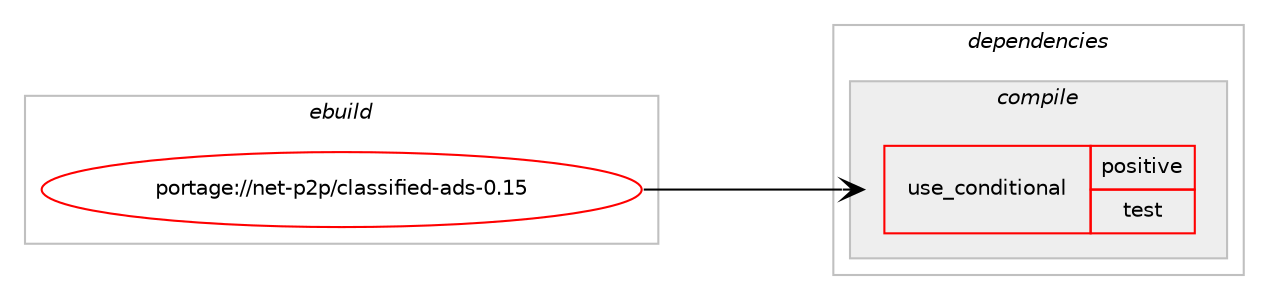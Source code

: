 digraph prolog {

# *************
# Graph options
# *************

newrank=true;
concentrate=true;
compound=true;
graph [rankdir=LR,fontname=Helvetica,fontsize=10,ranksep=1.5];#, ranksep=2.5, nodesep=0.2];
edge  [arrowhead=vee];
node  [fontname=Helvetica,fontsize=10];

# **********
# The ebuild
# **********

subgraph cluster_leftcol {
color=gray;
rank=same;
label=<<i>ebuild</i>>;
id [label="portage://net-p2p/classified-ads-0.15", color=red, width=4, href="../net-p2p/classified-ads-0.15.svg"];
}

# ****************
# The dependencies
# ****************

subgraph cluster_midcol {
color=gray;
label=<<i>dependencies</i>>;
subgraph cluster_compile {
fillcolor="#eeeeee";
style=filled;
label=<<i>compile</i>>;
subgraph cond532 {
dependency680 [label=<<TABLE BORDER="0" CELLBORDER="1" CELLSPACING="0" CELLPADDING="4"><TR><TD ROWSPAN="3" CELLPADDING="10">use_conditional</TD></TR><TR><TD>positive</TD></TR><TR><TD>test</TD></TR></TABLE>>, shape=none, color=red];
# *** BEGIN UNKNOWN DEPENDENCY TYPE (TODO) ***
# dependency680 -> package_dependency(portage://net-p2p/classified-ads-0.15,install,no,dev-libs,libgcrypt,none,[,,],[slot(0)],[])
# *** END UNKNOWN DEPENDENCY TYPE (TODO) ***

# *** BEGIN UNKNOWN DEPENDENCY TYPE (TODO) ***
# dependency680 -> package_dependency(portage://net-p2p/classified-ads-0.15,install,no,dev-qt,qttest,none,[,,],[slot(5)],[])
# *** END UNKNOWN DEPENDENCY TYPE (TODO) ***

# *** BEGIN UNKNOWN DEPENDENCY TYPE (TODO) ***
# dependency680 -> package_dependency(portage://net-p2p/classified-ads-0.15,install,no,dev-debug,gdb,none,[,,],[slot(0)],[])
# *** END UNKNOWN DEPENDENCY TYPE (TODO) ***

}
id:e -> dependency680:w [weight=20,style="solid",arrowhead="vee"];
# *** BEGIN UNKNOWN DEPENDENCY TYPE (TODO) ***
# id -> package_dependency(portage://net-p2p/classified-ads-0.15,install,no,app-arch,bzip2,none,[,,],[],[])
# *** END UNKNOWN DEPENDENCY TYPE (TODO) ***

# *** BEGIN UNKNOWN DEPENDENCY TYPE (TODO) ***
# id -> package_dependency(portage://net-p2p/classified-ads-0.15,install,no,dev-lang,tcl,none,[,,],any_same_slot,[])
# *** END UNKNOWN DEPENDENCY TYPE (TODO) ***

# *** BEGIN UNKNOWN DEPENDENCY TYPE (TODO) ***
# id -> package_dependency(portage://net-p2p/classified-ads-0.15,install,no,dev-lang,tk,none,[,,],any_same_slot,[])
# *** END UNKNOWN DEPENDENCY TYPE (TODO) ***

# *** BEGIN UNKNOWN DEPENDENCY TYPE (TODO) ***
# id -> package_dependency(portage://net-p2p/classified-ads-0.15,install,no,dev-libs,openssl,none,[,,],[slot(0),equal],[])
# *** END UNKNOWN DEPENDENCY TYPE (TODO) ***

# *** BEGIN UNKNOWN DEPENDENCY TYPE (TODO) ***
# id -> package_dependency(portage://net-p2p/classified-ads-0.15,install,no,dev-qt,qtcore,none,[,,],[slot(5)],[])
# *** END UNKNOWN DEPENDENCY TYPE (TODO) ***

# *** BEGIN UNKNOWN DEPENDENCY TYPE (TODO) ***
# id -> package_dependency(portage://net-p2p/classified-ads-0.15,install,no,dev-qt,qtgui,none,[,,],[slot(5)],[])
# *** END UNKNOWN DEPENDENCY TYPE (TODO) ***

# *** BEGIN UNKNOWN DEPENDENCY TYPE (TODO) ***
# id -> package_dependency(portage://net-p2p/classified-ads-0.15,install,no,dev-qt,qtmultimedia,none,[,,],[slot(5)],[use(enable(widgets),none)])
# *** END UNKNOWN DEPENDENCY TYPE (TODO) ***

# *** BEGIN UNKNOWN DEPENDENCY TYPE (TODO) ***
# id -> package_dependency(portage://net-p2p/classified-ads-0.15,install,no,dev-qt,qtnetwork,none,[,,],[slot(5)],[use(enable(ssl),none)])
# *** END UNKNOWN DEPENDENCY TYPE (TODO) ***

# *** BEGIN UNKNOWN DEPENDENCY TYPE (TODO) ***
# id -> package_dependency(portage://net-p2p/classified-ads-0.15,install,no,dev-qt,qtprintsupport,none,[,,],[slot(5)],[])
# *** END UNKNOWN DEPENDENCY TYPE (TODO) ***

# *** BEGIN UNKNOWN DEPENDENCY TYPE (TODO) ***
# id -> package_dependency(portage://net-p2p/classified-ads-0.15,install,no,dev-qt,qtsql,none,[,,],[slot(5)],[use(enable(sqlite),none)])
# *** END UNKNOWN DEPENDENCY TYPE (TODO) ***

# *** BEGIN UNKNOWN DEPENDENCY TYPE (TODO) ***
# id -> package_dependency(portage://net-p2p/classified-ads-0.15,install,no,dev-qt,qtwidgets,none,[,,],[slot(5)],[])
# *** END UNKNOWN DEPENDENCY TYPE (TODO) ***

# *** BEGIN UNKNOWN DEPENDENCY TYPE (TODO) ***
# id -> package_dependency(portage://net-p2p/classified-ads-0.15,install,no,media-libs,opus,none,[,,],[],[])
# *** END UNKNOWN DEPENDENCY TYPE (TODO) ***

# *** BEGIN UNKNOWN DEPENDENCY TYPE (TODO) ***
# id -> package_dependency(portage://net-p2p/classified-ads-0.15,install,no,net-libs,libnatpmp,none,[,,],[],[])
# *** END UNKNOWN DEPENDENCY TYPE (TODO) ***

# *** BEGIN UNKNOWN DEPENDENCY TYPE (TODO) ***
# id -> package_dependency(portage://net-p2p/classified-ads-0.15,install,no,net-libs,miniupnpc,none,[,,],any_same_slot,[])
# *** END UNKNOWN DEPENDENCY TYPE (TODO) ***

# *** BEGIN UNKNOWN DEPENDENCY TYPE (TODO) ***
# id -> package_dependency(portage://net-p2p/classified-ads-0.15,install,no,sys-apps,file,none,[,,],[],[])
# *** END UNKNOWN DEPENDENCY TYPE (TODO) ***

# *** BEGIN UNKNOWN DEPENDENCY TYPE (TODO) ***
# id -> package_dependency(portage://net-p2p/classified-ads-0.15,install,no,sys-libs,zlib,none,[,,],[],[])
# *** END UNKNOWN DEPENDENCY TYPE (TODO) ***

# *** BEGIN UNKNOWN DEPENDENCY TYPE (TODO) ***
# id -> package_dependency(portage://net-p2p/classified-ads-0.15,install,no,virtual,libintl,none,[,,],[],[])
# *** END UNKNOWN DEPENDENCY TYPE (TODO) ***

}
subgraph cluster_compileandrun {
fillcolor="#eeeeee";
style=filled;
label=<<i>compile and run</i>>;
}
subgraph cluster_run {
fillcolor="#eeeeee";
style=filled;
label=<<i>run</i>>;
# *** BEGIN UNKNOWN DEPENDENCY TYPE (TODO) ***
# id -> package_dependency(portage://net-p2p/classified-ads-0.15,run,no,app-arch,bzip2,none,[,,],[],[])
# *** END UNKNOWN DEPENDENCY TYPE (TODO) ***

# *** BEGIN UNKNOWN DEPENDENCY TYPE (TODO) ***
# id -> package_dependency(portage://net-p2p/classified-ads-0.15,run,no,dev-lang,tcl,none,[,,],any_same_slot,[])
# *** END UNKNOWN DEPENDENCY TYPE (TODO) ***

# *** BEGIN UNKNOWN DEPENDENCY TYPE (TODO) ***
# id -> package_dependency(portage://net-p2p/classified-ads-0.15,run,no,dev-lang,tk,none,[,,],any_same_slot,[])
# *** END UNKNOWN DEPENDENCY TYPE (TODO) ***

# *** BEGIN UNKNOWN DEPENDENCY TYPE (TODO) ***
# id -> package_dependency(portage://net-p2p/classified-ads-0.15,run,no,dev-libs,openssl,none,[,,],[slot(0),equal],[])
# *** END UNKNOWN DEPENDENCY TYPE (TODO) ***

# *** BEGIN UNKNOWN DEPENDENCY TYPE (TODO) ***
# id -> package_dependency(portage://net-p2p/classified-ads-0.15,run,no,dev-qt,qtcore,none,[,,],[slot(5)],[])
# *** END UNKNOWN DEPENDENCY TYPE (TODO) ***

# *** BEGIN UNKNOWN DEPENDENCY TYPE (TODO) ***
# id -> package_dependency(portage://net-p2p/classified-ads-0.15,run,no,dev-qt,qtgui,none,[,,],[slot(5)],[])
# *** END UNKNOWN DEPENDENCY TYPE (TODO) ***

# *** BEGIN UNKNOWN DEPENDENCY TYPE (TODO) ***
# id -> package_dependency(portage://net-p2p/classified-ads-0.15,run,no,dev-qt,qtmultimedia,none,[,,],[slot(5)],[use(enable(widgets),none)])
# *** END UNKNOWN DEPENDENCY TYPE (TODO) ***

# *** BEGIN UNKNOWN DEPENDENCY TYPE (TODO) ***
# id -> package_dependency(portage://net-p2p/classified-ads-0.15,run,no,dev-qt,qtnetwork,none,[,,],[slot(5)],[use(enable(ssl),none)])
# *** END UNKNOWN DEPENDENCY TYPE (TODO) ***

# *** BEGIN UNKNOWN DEPENDENCY TYPE (TODO) ***
# id -> package_dependency(portage://net-p2p/classified-ads-0.15,run,no,dev-qt,qtprintsupport,none,[,,],[slot(5)],[])
# *** END UNKNOWN DEPENDENCY TYPE (TODO) ***

# *** BEGIN UNKNOWN DEPENDENCY TYPE (TODO) ***
# id -> package_dependency(portage://net-p2p/classified-ads-0.15,run,no,dev-qt,qtsql,none,[,,],[slot(5)],[use(enable(sqlite),none)])
# *** END UNKNOWN DEPENDENCY TYPE (TODO) ***

# *** BEGIN UNKNOWN DEPENDENCY TYPE (TODO) ***
# id -> package_dependency(portage://net-p2p/classified-ads-0.15,run,no,dev-qt,qtwidgets,none,[,,],[slot(5)],[])
# *** END UNKNOWN DEPENDENCY TYPE (TODO) ***

# *** BEGIN UNKNOWN DEPENDENCY TYPE (TODO) ***
# id -> package_dependency(portage://net-p2p/classified-ads-0.15,run,no,media-libs,opus,none,[,,],[],[])
# *** END UNKNOWN DEPENDENCY TYPE (TODO) ***

# *** BEGIN UNKNOWN DEPENDENCY TYPE (TODO) ***
# id -> package_dependency(portage://net-p2p/classified-ads-0.15,run,no,net-libs,libnatpmp,none,[,,],[],[])
# *** END UNKNOWN DEPENDENCY TYPE (TODO) ***

# *** BEGIN UNKNOWN DEPENDENCY TYPE (TODO) ***
# id -> package_dependency(portage://net-p2p/classified-ads-0.15,run,no,net-libs,miniupnpc,none,[,,],any_same_slot,[])
# *** END UNKNOWN DEPENDENCY TYPE (TODO) ***

# *** BEGIN UNKNOWN DEPENDENCY TYPE (TODO) ***
# id -> package_dependency(portage://net-p2p/classified-ads-0.15,run,no,sys-apps,file,none,[,,],[],[])
# *** END UNKNOWN DEPENDENCY TYPE (TODO) ***

# *** BEGIN UNKNOWN DEPENDENCY TYPE (TODO) ***
# id -> package_dependency(portage://net-p2p/classified-ads-0.15,run,no,sys-libs,zlib,none,[,,],[],[])
# *** END UNKNOWN DEPENDENCY TYPE (TODO) ***

# *** BEGIN UNKNOWN DEPENDENCY TYPE (TODO) ***
# id -> package_dependency(portage://net-p2p/classified-ads-0.15,run,no,virtual,libintl,none,[,,],[],[])
# *** END UNKNOWN DEPENDENCY TYPE (TODO) ***

}
}

# **************
# The candidates
# **************

subgraph cluster_choices {
rank=same;
color=gray;
label=<<i>candidates</i>>;

}

}
